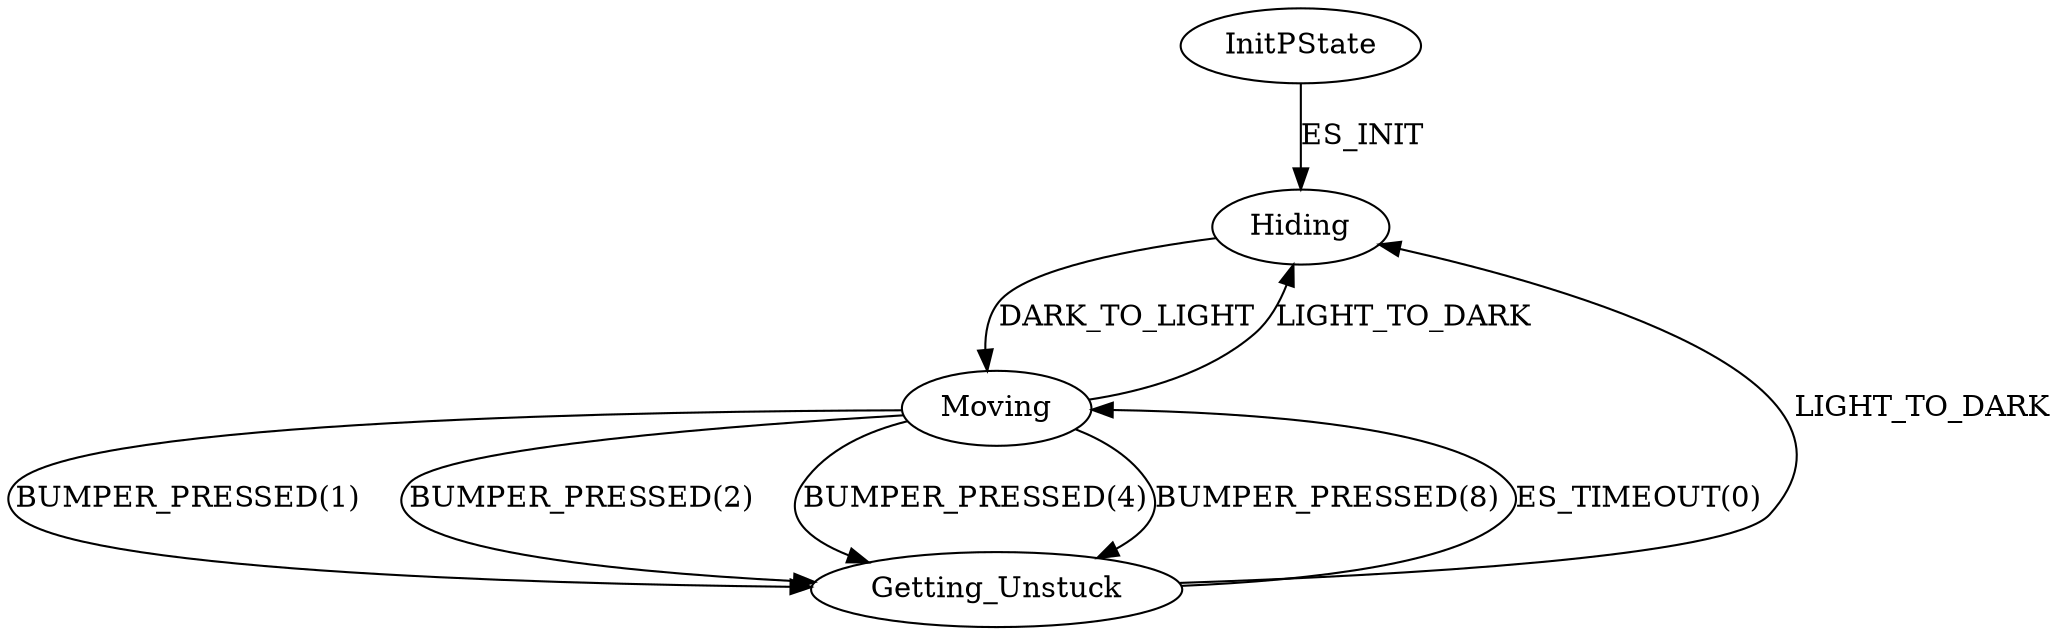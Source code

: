 
digraph fsm {

    // header
    // rankdir=LR;
    // init [shape = "point", color = "black",style="filled",width=.1,forcelabels=false]; 

    // states
    "InitPState";
    "Hiding";
    "Moving";
    "Getting_Unstuck";

    // transitions
    "InitPState" -> "Hiding" [label = "ES_INIT" ]; // switch if
    "Hiding" -> "Moving" [label = "DARK_TO_LIGHT" ]; // switch switch
    "Moving" -> "Hiding" [label = "LIGHT_TO_DARK" ]; // switch if
    "Moving" -> "Getting_Unstuck" [label = "BUMPER_PRESSED(1)" ]; // switch if
    "Moving" -> "Getting_Unstuck" [label = "BUMPER_PRESSED(2)" ]; // switch if
    "Moving" -> "Getting_Unstuck" [label = "BUMPER_PRESSED(4)" ]; // switch if
    "Moving" -> "Getting_Unstuck" [label = "BUMPER_PRESSED(8)" ]; // switch if
    "Getting_Unstuck" -> "Hiding" [label = "LIGHT_TO_DARK" ]; // switch if
    "Getting_Unstuck" -> "Moving" [label = "ES_TIMEOUT(0)" ]; // switch if

}
